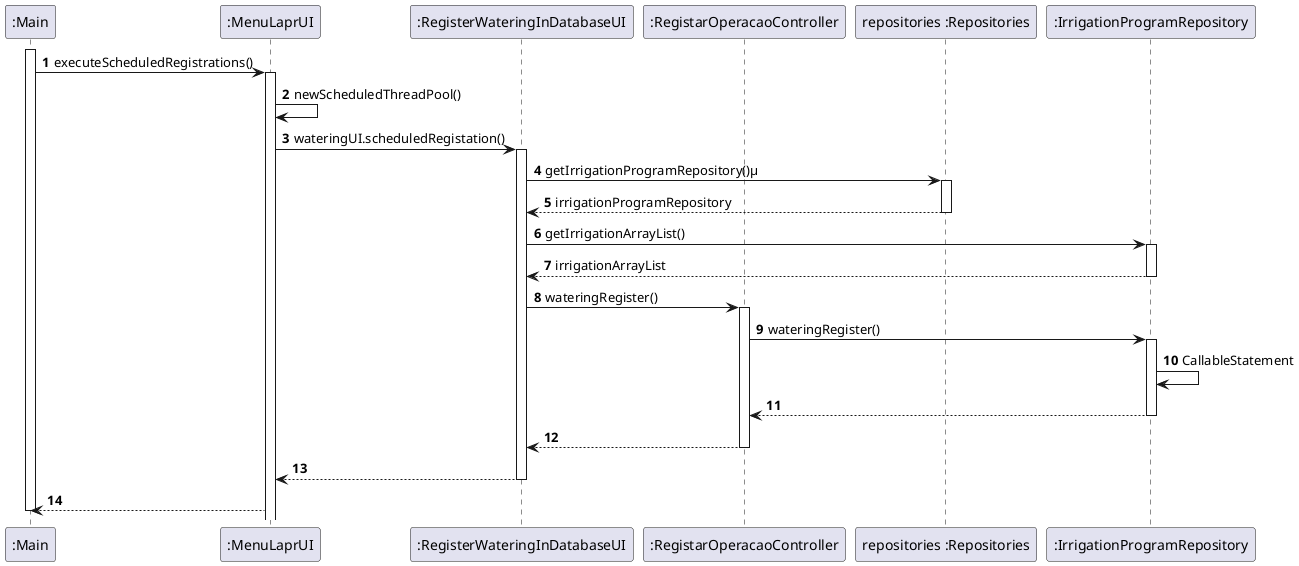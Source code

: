 @startuml
'https://plantuml.com/sequence-diagram

autonumber
participant ":Main" as Main
participant ":MenuLaprUI" as UI
participant ":RegisterWateringInDatabaseUI" as RegisterWateringUI
participant ":RegistarOperacaoController" as RegistarOperacaoController
participant "repositories :Repositories" as repositories
participant ":IrrigationProgramRepository" as irrigationProgramRepository

activate Main
Main -> UI : executeScheduledRegistrations()

activate UI
UI -> UI : newScheduledThreadPool()
UI -> RegisterWateringUI : wateringUI.scheduledRegistation()

activate RegisterWateringUI
RegisterWateringUI -> repositories : getIrrigationProgramRepository()µ

activate repositories
repositories --> RegisterWateringUI : irrigationProgramRepository
deactivate repositories

RegisterWateringUI -> irrigationProgramRepository : getIrrigationArrayList()
activate irrigationProgramRepository

irrigationProgramRepository --> RegisterWateringUI : irrigationArrayList
deactivate irrigationProgramRepository

RegisterWateringUI -> RegistarOperacaoController : wateringRegister()
activate RegistarOperacaoController

RegistarOperacaoController -> irrigationProgramRepository : wateringRegister()

activate irrigationProgramRepository
irrigationProgramRepository -> irrigationProgramRepository : CallableStatement

irrigationProgramRepository --> RegistarOperacaoController
deactivate irrigationProgramRepository


RegistarOperacaoController --> RegisterWateringUI
deactivate RegistarOperacaoController


RegisterWateringUI --> UI
deactivate RegisterWateringUI

UI --> Main
deactivate Main
@enduml